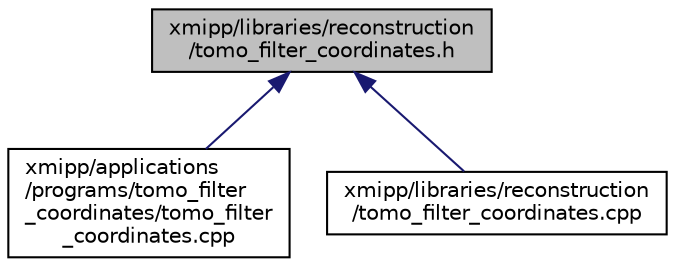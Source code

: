 digraph "xmipp/libraries/reconstruction/tomo_filter_coordinates.h"
{
  edge [fontname="Helvetica",fontsize="10",labelfontname="Helvetica",labelfontsize="10"];
  node [fontname="Helvetica",fontsize="10",shape=record];
  Node62 [label="xmipp/libraries/reconstruction\l/tomo_filter_coordinates.h",height=0.2,width=0.4,color="black", fillcolor="grey75", style="filled", fontcolor="black"];
  Node62 -> Node63 [dir="back",color="midnightblue",fontsize="10",style="solid",fontname="Helvetica"];
  Node63 [label="xmipp/applications\l/programs/tomo_filter\l_coordinates/tomo_filter\l_coordinates.cpp",height=0.2,width=0.4,color="black", fillcolor="white", style="filled",URL="$applications_2programs_2tomo__filter__coordinates_2tomo__filter__coordinates_8cpp.html"];
  Node62 -> Node64 [dir="back",color="midnightblue",fontsize="10",style="solid",fontname="Helvetica"];
  Node64 [label="xmipp/libraries/reconstruction\l/tomo_filter_coordinates.cpp",height=0.2,width=0.4,color="black", fillcolor="white", style="filled",URL="$libraries_2reconstruction_2tomo__filter__coordinates_8cpp.html"];
}
